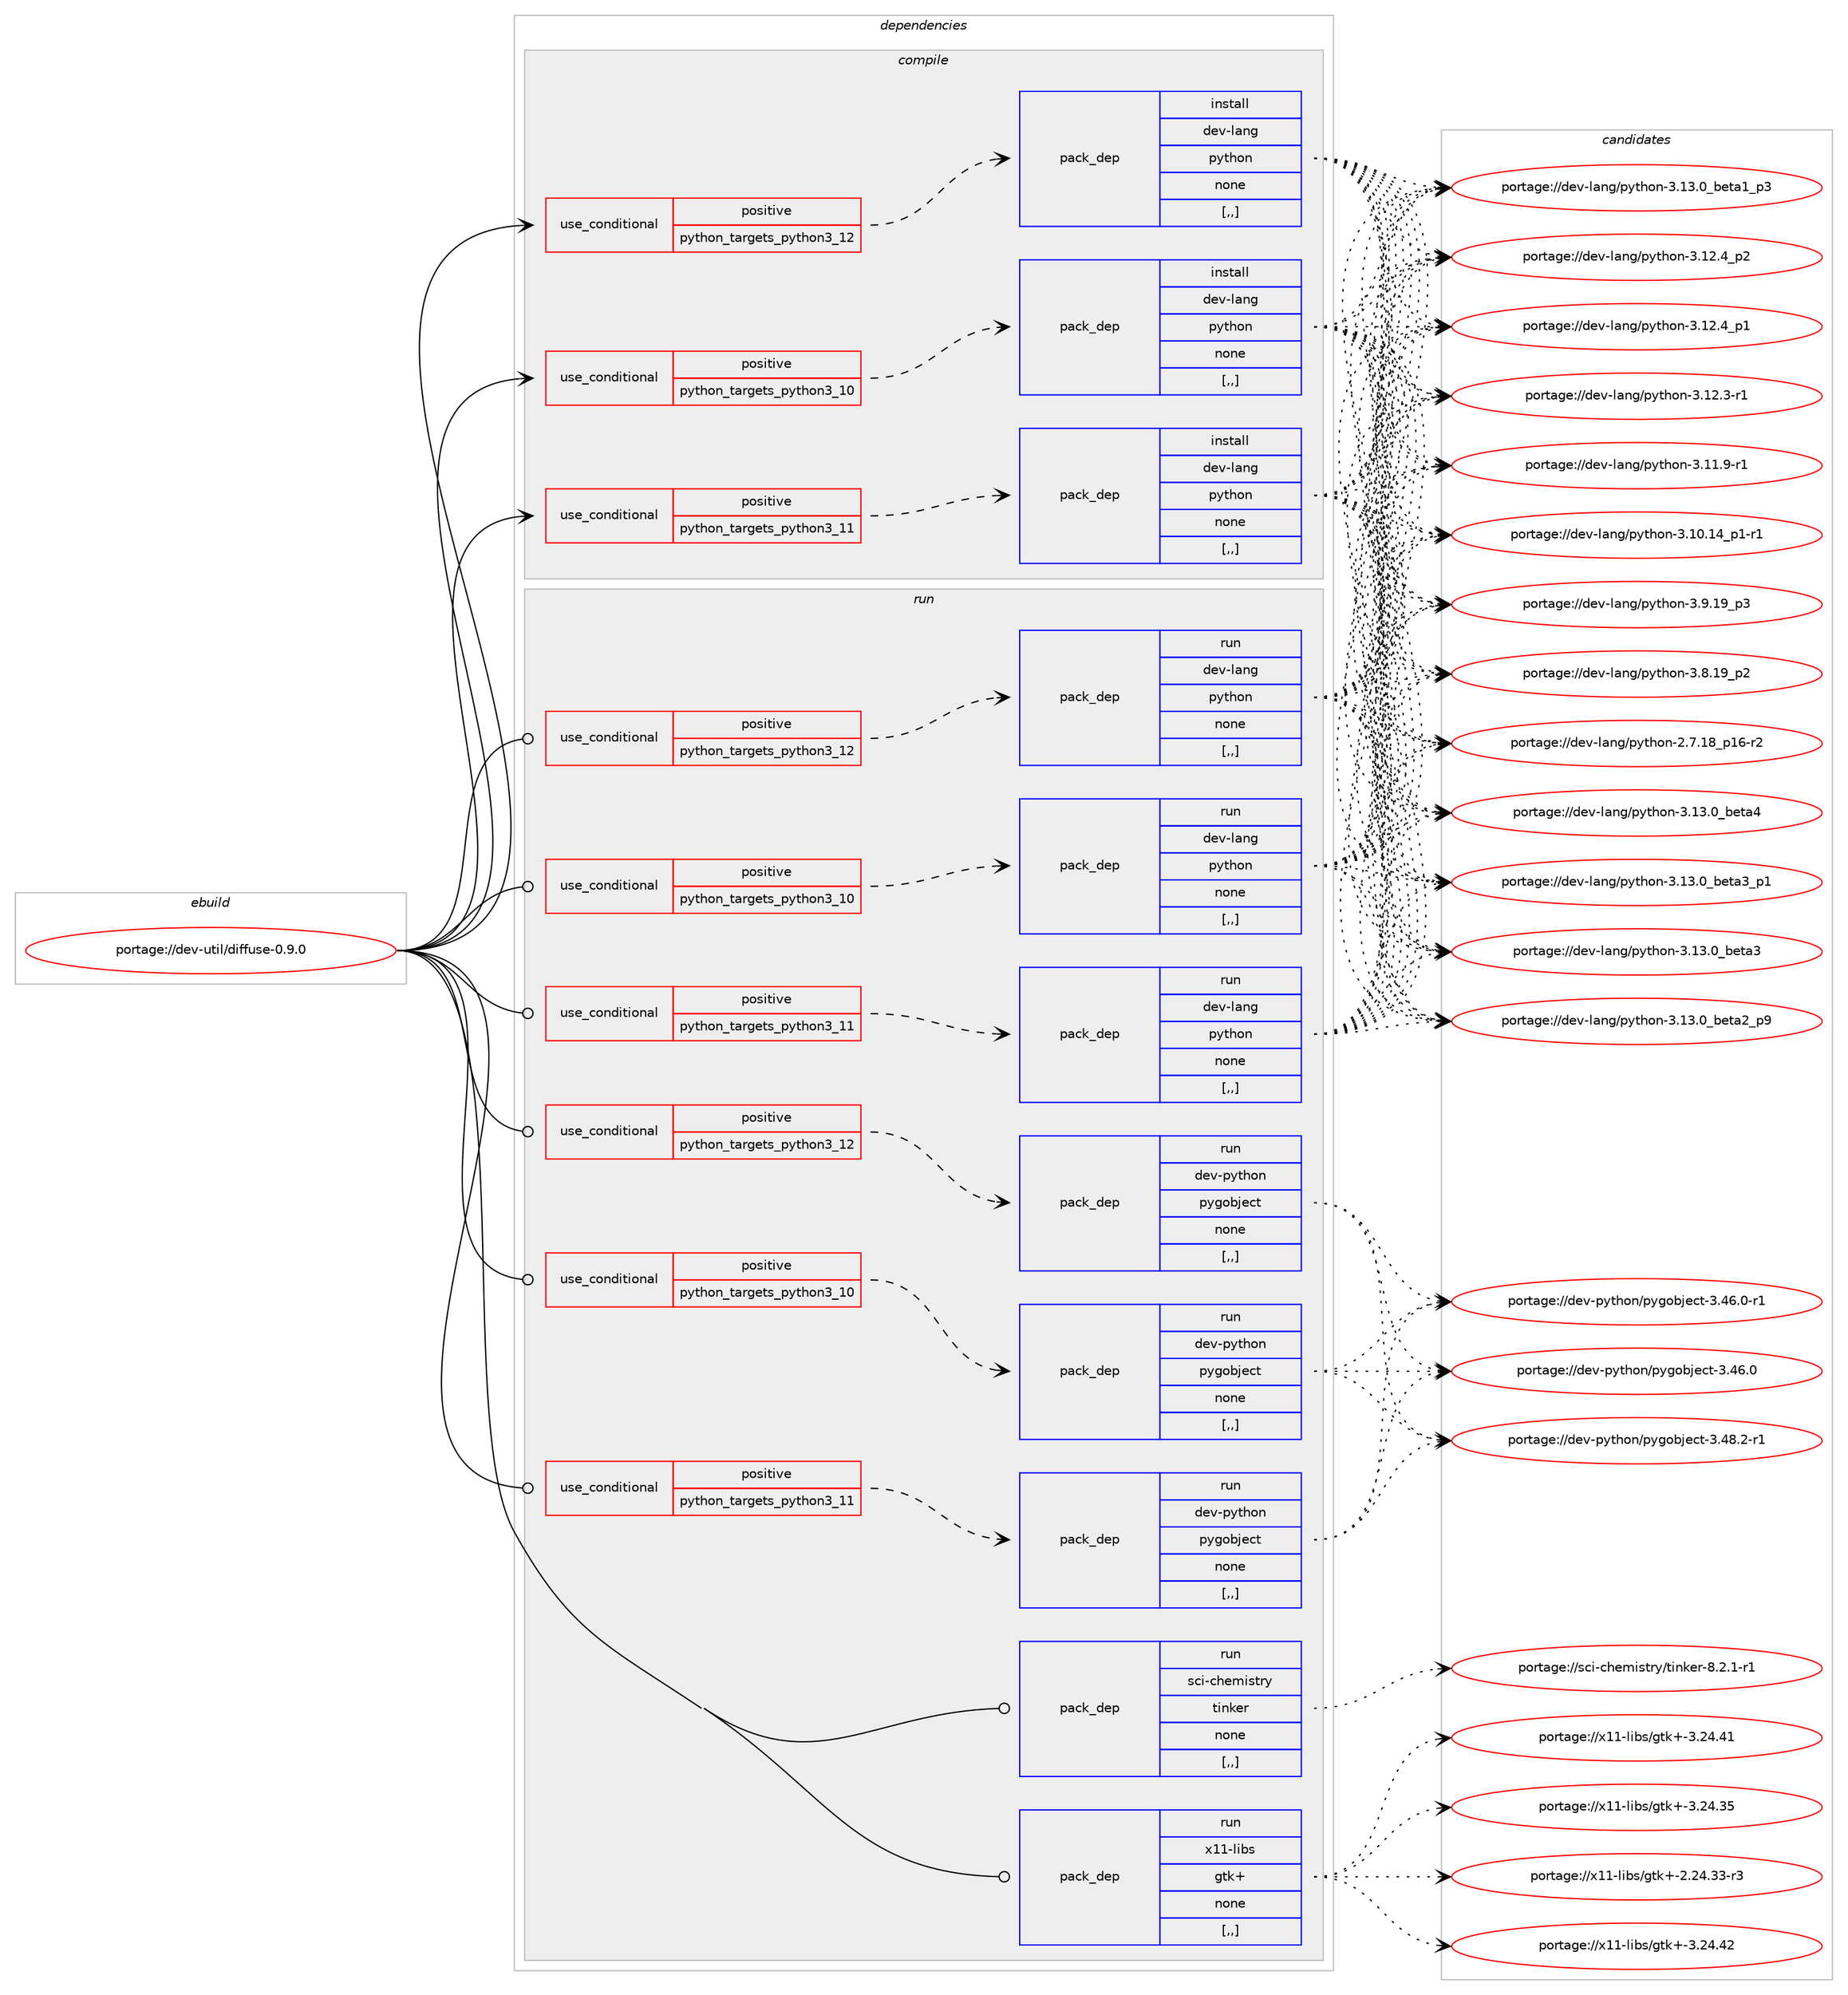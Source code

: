 digraph prolog {

# *************
# Graph options
# *************

newrank=true;
concentrate=true;
compound=true;
graph [rankdir=LR,fontname=Helvetica,fontsize=10,ranksep=1.5];#, ranksep=2.5, nodesep=0.2];
edge  [arrowhead=vee];
node  [fontname=Helvetica,fontsize=10];

# **********
# The ebuild
# **********

subgraph cluster_leftcol {
color=gray;
label=<<i>ebuild</i>>;
id [label="portage://dev-util/diffuse-0.9.0", color=red, width=4, href="../dev-util/diffuse-0.9.0.svg"];
}

# ****************
# The dependencies
# ****************

subgraph cluster_midcol {
color=gray;
label=<<i>dependencies</i>>;
subgraph cluster_compile {
fillcolor="#eeeeee";
style=filled;
label=<<i>compile</i>>;
subgraph cond60312 {
dependency213930 [label=<<TABLE BORDER="0" CELLBORDER="1" CELLSPACING="0" CELLPADDING="4"><TR><TD ROWSPAN="3" CELLPADDING="10">use_conditional</TD></TR><TR><TD>positive</TD></TR><TR><TD>python_targets_python3_10</TD></TR></TABLE>>, shape=none, color=red];
subgraph pack152215 {
dependency213931 [label=<<TABLE BORDER="0" CELLBORDER="1" CELLSPACING="0" CELLPADDING="4" WIDTH="220"><TR><TD ROWSPAN="6" CELLPADDING="30">pack_dep</TD></TR><TR><TD WIDTH="110">install</TD></TR><TR><TD>dev-lang</TD></TR><TR><TD>python</TD></TR><TR><TD>none</TD></TR><TR><TD>[,,]</TD></TR></TABLE>>, shape=none, color=blue];
}
dependency213930:e -> dependency213931:w [weight=20,style="dashed",arrowhead="vee"];
}
id:e -> dependency213930:w [weight=20,style="solid",arrowhead="vee"];
subgraph cond60313 {
dependency213932 [label=<<TABLE BORDER="0" CELLBORDER="1" CELLSPACING="0" CELLPADDING="4"><TR><TD ROWSPAN="3" CELLPADDING="10">use_conditional</TD></TR><TR><TD>positive</TD></TR><TR><TD>python_targets_python3_11</TD></TR></TABLE>>, shape=none, color=red];
subgraph pack152216 {
dependency213933 [label=<<TABLE BORDER="0" CELLBORDER="1" CELLSPACING="0" CELLPADDING="4" WIDTH="220"><TR><TD ROWSPAN="6" CELLPADDING="30">pack_dep</TD></TR><TR><TD WIDTH="110">install</TD></TR><TR><TD>dev-lang</TD></TR><TR><TD>python</TD></TR><TR><TD>none</TD></TR><TR><TD>[,,]</TD></TR></TABLE>>, shape=none, color=blue];
}
dependency213932:e -> dependency213933:w [weight=20,style="dashed",arrowhead="vee"];
}
id:e -> dependency213932:w [weight=20,style="solid",arrowhead="vee"];
subgraph cond60314 {
dependency213934 [label=<<TABLE BORDER="0" CELLBORDER="1" CELLSPACING="0" CELLPADDING="4"><TR><TD ROWSPAN="3" CELLPADDING="10">use_conditional</TD></TR><TR><TD>positive</TD></TR><TR><TD>python_targets_python3_12</TD></TR></TABLE>>, shape=none, color=red];
subgraph pack152217 {
dependency213935 [label=<<TABLE BORDER="0" CELLBORDER="1" CELLSPACING="0" CELLPADDING="4" WIDTH="220"><TR><TD ROWSPAN="6" CELLPADDING="30">pack_dep</TD></TR><TR><TD WIDTH="110">install</TD></TR><TR><TD>dev-lang</TD></TR><TR><TD>python</TD></TR><TR><TD>none</TD></TR><TR><TD>[,,]</TD></TR></TABLE>>, shape=none, color=blue];
}
dependency213934:e -> dependency213935:w [weight=20,style="dashed",arrowhead="vee"];
}
id:e -> dependency213934:w [weight=20,style="solid",arrowhead="vee"];
}
subgraph cluster_compileandrun {
fillcolor="#eeeeee";
style=filled;
label=<<i>compile and run</i>>;
}
subgraph cluster_run {
fillcolor="#eeeeee";
style=filled;
label=<<i>run</i>>;
subgraph cond60315 {
dependency213936 [label=<<TABLE BORDER="0" CELLBORDER="1" CELLSPACING="0" CELLPADDING="4"><TR><TD ROWSPAN="3" CELLPADDING="10">use_conditional</TD></TR><TR><TD>positive</TD></TR><TR><TD>python_targets_python3_10</TD></TR></TABLE>>, shape=none, color=red];
subgraph pack152218 {
dependency213937 [label=<<TABLE BORDER="0" CELLBORDER="1" CELLSPACING="0" CELLPADDING="4" WIDTH="220"><TR><TD ROWSPAN="6" CELLPADDING="30">pack_dep</TD></TR><TR><TD WIDTH="110">run</TD></TR><TR><TD>dev-lang</TD></TR><TR><TD>python</TD></TR><TR><TD>none</TD></TR><TR><TD>[,,]</TD></TR></TABLE>>, shape=none, color=blue];
}
dependency213936:e -> dependency213937:w [weight=20,style="dashed",arrowhead="vee"];
}
id:e -> dependency213936:w [weight=20,style="solid",arrowhead="odot"];
subgraph cond60316 {
dependency213938 [label=<<TABLE BORDER="0" CELLBORDER="1" CELLSPACING="0" CELLPADDING="4"><TR><TD ROWSPAN="3" CELLPADDING="10">use_conditional</TD></TR><TR><TD>positive</TD></TR><TR><TD>python_targets_python3_10</TD></TR></TABLE>>, shape=none, color=red];
subgraph pack152219 {
dependency213939 [label=<<TABLE BORDER="0" CELLBORDER="1" CELLSPACING="0" CELLPADDING="4" WIDTH="220"><TR><TD ROWSPAN="6" CELLPADDING="30">pack_dep</TD></TR><TR><TD WIDTH="110">run</TD></TR><TR><TD>dev-python</TD></TR><TR><TD>pygobject</TD></TR><TR><TD>none</TD></TR><TR><TD>[,,]</TD></TR></TABLE>>, shape=none, color=blue];
}
dependency213938:e -> dependency213939:w [weight=20,style="dashed",arrowhead="vee"];
}
id:e -> dependency213938:w [weight=20,style="solid",arrowhead="odot"];
subgraph cond60317 {
dependency213940 [label=<<TABLE BORDER="0" CELLBORDER="1" CELLSPACING="0" CELLPADDING="4"><TR><TD ROWSPAN="3" CELLPADDING="10">use_conditional</TD></TR><TR><TD>positive</TD></TR><TR><TD>python_targets_python3_11</TD></TR></TABLE>>, shape=none, color=red];
subgraph pack152220 {
dependency213941 [label=<<TABLE BORDER="0" CELLBORDER="1" CELLSPACING="0" CELLPADDING="4" WIDTH="220"><TR><TD ROWSPAN="6" CELLPADDING="30">pack_dep</TD></TR><TR><TD WIDTH="110">run</TD></TR><TR><TD>dev-lang</TD></TR><TR><TD>python</TD></TR><TR><TD>none</TD></TR><TR><TD>[,,]</TD></TR></TABLE>>, shape=none, color=blue];
}
dependency213940:e -> dependency213941:w [weight=20,style="dashed",arrowhead="vee"];
}
id:e -> dependency213940:w [weight=20,style="solid",arrowhead="odot"];
subgraph cond60318 {
dependency213942 [label=<<TABLE BORDER="0" CELLBORDER="1" CELLSPACING="0" CELLPADDING="4"><TR><TD ROWSPAN="3" CELLPADDING="10">use_conditional</TD></TR><TR><TD>positive</TD></TR><TR><TD>python_targets_python3_11</TD></TR></TABLE>>, shape=none, color=red];
subgraph pack152221 {
dependency213943 [label=<<TABLE BORDER="0" CELLBORDER="1" CELLSPACING="0" CELLPADDING="4" WIDTH="220"><TR><TD ROWSPAN="6" CELLPADDING="30">pack_dep</TD></TR><TR><TD WIDTH="110">run</TD></TR><TR><TD>dev-python</TD></TR><TR><TD>pygobject</TD></TR><TR><TD>none</TD></TR><TR><TD>[,,]</TD></TR></TABLE>>, shape=none, color=blue];
}
dependency213942:e -> dependency213943:w [weight=20,style="dashed",arrowhead="vee"];
}
id:e -> dependency213942:w [weight=20,style="solid",arrowhead="odot"];
subgraph cond60319 {
dependency213944 [label=<<TABLE BORDER="0" CELLBORDER="1" CELLSPACING="0" CELLPADDING="4"><TR><TD ROWSPAN="3" CELLPADDING="10">use_conditional</TD></TR><TR><TD>positive</TD></TR><TR><TD>python_targets_python3_12</TD></TR></TABLE>>, shape=none, color=red];
subgraph pack152222 {
dependency213945 [label=<<TABLE BORDER="0" CELLBORDER="1" CELLSPACING="0" CELLPADDING="4" WIDTH="220"><TR><TD ROWSPAN="6" CELLPADDING="30">pack_dep</TD></TR><TR><TD WIDTH="110">run</TD></TR><TR><TD>dev-lang</TD></TR><TR><TD>python</TD></TR><TR><TD>none</TD></TR><TR><TD>[,,]</TD></TR></TABLE>>, shape=none, color=blue];
}
dependency213944:e -> dependency213945:w [weight=20,style="dashed",arrowhead="vee"];
}
id:e -> dependency213944:w [weight=20,style="solid",arrowhead="odot"];
subgraph cond60320 {
dependency213946 [label=<<TABLE BORDER="0" CELLBORDER="1" CELLSPACING="0" CELLPADDING="4"><TR><TD ROWSPAN="3" CELLPADDING="10">use_conditional</TD></TR><TR><TD>positive</TD></TR><TR><TD>python_targets_python3_12</TD></TR></TABLE>>, shape=none, color=red];
subgraph pack152223 {
dependency213947 [label=<<TABLE BORDER="0" CELLBORDER="1" CELLSPACING="0" CELLPADDING="4" WIDTH="220"><TR><TD ROWSPAN="6" CELLPADDING="30">pack_dep</TD></TR><TR><TD WIDTH="110">run</TD></TR><TR><TD>dev-python</TD></TR><TR><TD>pygobject</TD></TR><TR><TD>none</TD></TR><TR><TD>[,,]</TD></TR></TABLE>>, shape=none, color=blue];
}
dependency213946:e -> dependency213947:w [weight=20,style="dashed",arrowhead="vee"];
}
id:e -> dependency213946:w [weight=20,style="solid",arrowhead="odot"];
subgraph pack152224 {
dependency213948 [label=<<TABLE BORDER="0" CELLBORDER="1" CELLSPACING="0" CELLPADDING="4" WIDTH="220"><TR><TD ROWSPAN="6" CELLPADDING="30">pack_dep</TD></TR><TR><TD WIDTH="110">run</TD></TR><TR><TD>x11-libs</TD></TR><TR><TD>gtk+</TD></TR><TR><TD>none</TD></TR><TR><TD>[,,]</TD></TR></TABLE>>, shape=none, color=blue];
}
id:e -> dependency213948:w [weight=20,style="solid",arrowhead="odot"];
subgraph pack152225 {
dependency213949 [label=<<TABLE BORDER="0" CELLBORDER="1" CELLSPACING="0" CELLPADDING="4" WIDTH="220"><TR><TD ROWSPAN="6" CELLPADDING="30">pack_dep</TD></TR><TR><TD WIDTH="110">run</TD></TR><TR><TD>sci-chemistry</TD></TR><TR><TD>tinker</TD></TR><TR><TD>none</TD></TR><TR><TD>[,,]</TD></TR></TABLE>>, shape=none, color=blue];
}
id:e -> dependency213949:w [weight=20,style="solid",arrowhead="odot"];
}
}

# **************
# The candidates
# **************

subgraph cluster_choices {
rank=same;
color=gray;
label=<<i>candidates</i>>;

subgraph choice152215 {
color=black;
nodesep=1;
choice1001011184510897110103471121211161041111104551464951464895981011169752 [label="portage://dev-lang/python-3.13.0_beta4", color=red, width=4,href="../dev-lang/python-3.13.0_beta4.svg"];
choice10010111845108971101034711212111610411111045514649514648959810111697519511249 [label="portage://dev-lang/python-3.13.0_beta3_p1", color=red, width=4,href="../dev-lang/python-3.13.0_beta3_p1.svg"];
choice1001011184510897110103471121211161041111104551464951464895981011169751 [label="portage://dev-lang/python-3.13.0_beta3", color=red, width=4,href="../dev-lang/python-3.13.0_beta3.svg"];
choice10010111845108971101034711212111610411111045514649514648959810111697509511257 [label="portage://dev-lang/python-3.13.0_beta2_p9", color=red, width=4,href="../dev-lang/python-3.13.0_beta2_p9.svg"];
choice10010111845108971101034711212111610411111045514649514648959810111697499511251 [label="portage://dev-lang/python-3.13.0_beta1_p3", color=red, width=4,href="../dev-lang/python-3.13.0_beta1_p3.svg"];
choice100101118451089711010347112121116104111110455146495046529511250 [label="portage://dev-lang/python-3.12.4_p2", color=red, width=4,href="../dev-lang/python-3.12.4_p2.svg"];
choice100101118451089711010347112121116104111110455146495046529511249 [label="portage://dev-lang/python-3.12.4_p1", color=red, width=4,href="../dev-lang/python-3.12.4_p1.svg"];
choice100101118451089711010347112121116104111110455146495046514511449 [label="portage://dev-lang/python-3.12.3-r1", color=red, width=4,href="../dev-lang/python-3.12.3-r1.svg"];
choice100101118451089711010347112121116104111110455146494946574511449 [label="portage://dev-lang/python-3.11.9-r1", color=red, width=4,href="../dev-lang/python-3.11.9-r1.svg"];
choice100101118451089711010347112121116104111110455146494846495295112494511449 [label="portage://dev-lang/python-3.10.14_p1-r1", color=red, width=4,href="../dev-lang/python-3.10.14_p1-r1.svg"];
choice100101118451089711010347112121116104111110455146574649579511251 [label="portage://dev-lang/python-3.9.19_p3", color=red, width=4,href="../dev-lang/python-3.9.19_p3.svg"];
choice100101118451089711010347112121116104111110455146564649579511250 [label="portage://dev-lang/python-3.8.19_p2", color=red, width=4,href="../dev-lang/python-3.8.19_p2.svg"];
choice100101118451089711010347112121116104111110455046554649569511249544511450 [label="portage://dev-lang/python-2.7.18_p16-r2", color=red, width=4,href="../dev-lang/python-2.7.18_p16-r2.svg"];
dependency213931:e -> choice1001011184510897110103471121211161041111104551464951464895981011169752:w [style=dotted,weight="100"];
dependency213931:e -> choice10010111845108971101034711212111610411111045514649514648959810111697519511249:w [style=dotted,weight="100"];
dependency213931:e -> choice1001011184510897110103471121211161041111104551464951464895981011169751:w [style=dotted,weight="100"];
dependency213931:e -> choice10010111845108971101034711212111610411111045514649514648959810111697509511257:w [style=dotted,weight="100"];
dependency213931:e -> choice10010111845108971101034711212111610411111045514649514648959810111697499511251:w [style=dotted,weight="100"];
dependency213931:e -> choice100101118451089711010347112121116104111110455146495046529511250:w [style=dotted,weight="100"];
dependency213931:e -> choice100101118451089711010347112121116104111110455146495046529511249:w [style=dotted,weight="100"];
dependency213931:e -> choice100101118451089711010347112121116104111110455146495046514511449:w [style=dotted,weight="100"];
dependency213931:e -> choice100101118451089711010347112121116104111110455146494946574511449:w [style=dotted,weight="100"];
dependency213931:e -> choice100101118451089711010347112121116104111110455146494846495295112494511449:w [style=dotted,weight="100"];
dependency213931:e -> choice100101118451089711010347112121116104111110455146574649579511251:w [style=dotted,weight="100"];
dependency213931:e -> choice100101118451089711010347112121116104111110455146564649579511250:w [style=dotted,weight="100"];
dependency213931:e -> choice100101118451089711010347112121116104111110455046554649569511249544511450:w [style=dotted,weight="100"];
}
subgraph choice152216 {
color=black;
nodesep=1;
choice1001011184510897110103471121211161041111104551464951464895981011169752 [label="portage://dev-lang/python-3.13.0_beta4", color=red, width=4,href="../dev-lang/python-3.13.0_beta4.svg"];
choice10010111845108971101034711212111610411111045514649514648959810111697519511249 [label="portage://dev-lang/python-3.13.0_beta3_p1", color=red, width=4,href="../dev-lang/python-3.13.0_beta3_p1.svg"];
choice1001011184510897110103471121211161041111104551464951464895981011169751 [label="portage://dev-lang/python-3.13.0_beta3", color=red, width=4,href="../dev-lang/python-3.13.0_beta3.svg"];
choice10010111845108971101034711212111610411111045514649514648959810111697509511257 [label="portage://dev-lang/python-3.13.0_beta2_p9", color=red, width=4,href="../dev-lang/python-3.13.0_beta2_p9.svg"];
choice10010111845108971101034711212111610411111045514649514648959810111697499511251 [label="portage://dev-lang/python-3.13.0_beta1_p3", color=red, width=4,href="../dev-lang/python-3.13.0_beta1_p3.svg"];
choice100101118451089711010347112121116104111110455146495046529511250 [label="portage://dev-lang/python-3.12.4_p2", color=red, width=4,href="../dev-lang/python-3.12.4_p2.svg"];
choice100101118451089711010347112121116104111110455146495046529511249 [label="portage://dev-lang/python-3.12.4_p1", color=red, width=4,href="../dev-lang/python-3.12.4_p1.svg"];
choice100101118451089711010347112121116104111110455146495046514511449 [label="portage://dev-lang/python-3.12.3-r1", color=red, width=4,href="../dev-lang/python-3.12.3-r1.svg"];
choice100101118451089711010347112121116104111110455146494946574511449 [label="portage://dev-lang/python-3.11.9-r1", color=red, width=4,href="../dev-lang/python-3.11.9-r1.svg"];
choice100101118451089711010347112121116104111110455146494846495295112494511449 [label="portage://dev-lang/python-3.10.14_p1-r1", color=red, width=4,href="../dev-lang/python-3.10.14_p1-r1.svg"];
choice100101118451089711010347112121116104111110455146574649579511251 [label="portage://dev-lang/python-3.9.19_p3", color=red, width=4,href="../dev-lang/python-3.9.19_p3.svg"];
choice100101118451089711010347112121116104111110455146564649579511250 [label="portage://dev-lang/python-3.8.19_p2", color=red, width=4,href="../dev-lang/python-3.8.19_p2.svg"];
choice100101118451089711010347112121116104111110455046554649569511249544511450 [label="portage://dev-lang/python-2.7.18_p16-r2", color=red, width=4,href="../dev-lang/python-2.7.18_p16-r2.svg"];
dependency213933:e -> choice1001011184510897110103471121211161041111104551464951464895981011169752:w [style=dotted,weight="100"];
dependency213933:e -> choice10010111845108971101034711212111610411111045514649514648959810111697519511249:w [style=dotted,weight="100"];
dependency213933:e -> choice1001011184510897110103471121211161041111104551464951464895981011169751:w [style=dotted,weight="100"];
dependency213933:e -> choice10010111845108971101034711212111610411111045514649514648959810111697509511257:w [style=dotted,weight="100"];
dependency213933:e -> choice10010111845108971101034711212111610411111045514649514648959810111697499511251:w [style=dotted,weight="100"];
dependency213933:e -> choice100101118451089711010347112121116104111110455146495046529511250:w [style=dotted,weight="100"];
dependency213933:e -> choice100101118451089711010347112121116104111110455146495046529511249:w [style=dotted,weight="100"];
dependency213933:e -> choice100101118451089711010347112121116104111110455146495046514511449:w [style=dotted,weight="100"];
dependency213933:e -> choice100101118451089711010347112121116104111110455146494946574511449:w [style=dotted,weight="100"];
dependency213933:e -> choice100101118451089711010347112121116104111110455146494846495295112494511449:w [style=dotted,weight="100"];
dependency213933:e -> choice100101118451089711010347112121116104111110455146574649579511251:w [style=dotted,weight="100"];
dependency213933:e -> choice100101118451089711010347112121116104111110455146564649579511250:w [style=dotted,weight="100"];
dependency213933:e -> choice100101118451089711010347112121116104111110455046554649569511249544511450:w [style=dotted,weight="100"];
}
subgraph choice152217 {
color=black;
nodesep=1;
choice1001011184510897110103471121211161041111104551464951464895981011169752 [label="portage://dev-lang/python-3.13.0_beta4", color=red, width=4,href="../dev-lang/python-3.13.0_beta4.svg"];
choice10010111845108971101034711212111610411111045514649514648959810111697519511249 [label="portage://dev-lang/python-3.13.0_beta3_p1", color=red, width=4,href="../dev-lang/python-3.13.0_beta3_p1.svg"];
choice1001011184510897110103471121211161041111104551464951464895981011169751 [label="portage://dev-lang/python-3.13.0_beta3", color=red, width=4,href="../dev-lang/python-3.13.0_beta3.svg"];
choice10010111845108971101034711212111610411111045514649514648959810111697509511257 [label="portage://dev-lang/python-3.13.0_beta2_p9", color=red, width=4,href="../dev-lang/python-3.13.0_beta2_p9.svg"];
choice10010111845108971101034711212111610411111045514649514648959810111697499511251 [label="portage://dev-lang/python-3.13.0_beta1_p3", color=red, width=4,href="../dev-lang/python-3.13.0_beta1_p3.svg"];
choice100101118451089711010347112121116104111110455146495046529511250 [label="portage://dev-lang/python-3.12.4_p2", color=red, width=4,href="../dev-lang/python-3.12.4_p2.svg"];
choice100101118451089711010347112121116104111110455146495046529511249 [label="portage://dev-lang/python-3.12.4_p1", color=red, width=4,href="../dev-lang/python-3.12.4_p1.svg"];
choice100101118451089711010347112121116104111110455146495046514511449 [label="portage://dev-lang/python-3.12.3-r1", color=red, width=4,href="../dev-lang/python-3.12.3-r1.svg"];
choice100101118451089711010347112121116104111110455146494946574511449 [label="portage://dev-lang/python-3.11.9-r1", color=red, width=4,href="../dev-lang/python-3.11.9-r1.svg"];
choice100101118451089711010347112121116104111110455146494846495295112494511449 [label="portage://dev-lang/python-3.10.14_p1-r1", color=red, width=4,href="../dev-lang/python-3.10.14_p1-r1.svg"];
choice100101118451089711010347112121116104111110455146574649579511251 [label="portage://dev-lang/python-3.9.19_p3", color=red, width=4,href="../dev-lang/python-3.9.19_p3.svg"];
choice100101118451089711010347112121116104111110455146564649579511250 [label="portage://dev-lang/python-3.8.19_p2", color=red, width=4,href="../dev-lang/python-3.8.19_p2.svg"];
choice100101118451089711010347112121116104111110455046554649569511249544511450 [label="portage://dev-lang/python-2.7.18_p16-r2", color=red, width=4,href="../dev-lang/python-2.7.18_p16-r2.svg"];
dependency213935:e -> choice1001011184510897110103471121211161041111104551464951464895981011169752:w [style=dotted,weight="100"];
dependency213935:e -> choice10010111845108971101034711212111610411111045514649514648959810111697519511249:w [style=dotted,weight="100"];
dependency213935:e -> choice1001011184510897110103471121211161041111104551464951464895981011169751:w [style=dotted,weight="100"];
dependency213935:e -> choice10010111845108971101034711212111610411111045514649514648959810111697509511257:w [style=dotted,weight="100"];
dependency213935:e -> choice10010111845108971101034711212111610411111045514649514648959810111697499511251:w [style=dotted,weight="100"];
dependency213935:e -> choice100101118451089711010347112121116104111110455146495046529511250:w [style=dotted,weight="100"];
dependency213935:e -> choice100101118451089711010347112121116104111110455146495046529511249:w [style=dotted,weight="100"];
dependency213935:e -> choice100101118451089711010347112121116104111110455146495046514511449:w [style=dotted,weight="100"];
dependency213935:e -> choice100101118451089711010347112121116104111110455146494946574511449:w [style=dotted,weight="100"];
dependency213935:e -> choice100101118451089711010347112121116104111110455146494846495295112494511449:w [style=dotted,weight="100"];
dependency213935:e -> choice100101118451089711010347112121116104111110455146574649579511251:w [style=dotted,weight="100"];
dependency213935:e -> choice100101118451089711010347112121116104111110455146564649579511250:w [style=dotted,weight="100"];
dependency213935:e -> choice100101118451089711010347112121116104111110455046554649569511249544511450:w [style=dotted,weight="100"];
}
subgraph choice152218 {
color=black;
nodesep=1;
choice1001011184510897110103471121211161041111104551464951464895981011169752 [label="portage://dev-lang/python-3.13.0_beta4", color=red, width=4,href="../dev-lang/python-3.13.0_beta4.svg"];
choice10010111845108971101034711212111610411111045514649514648959810111697519511249 [label="portage://dev-lang/python-3.13.0_beta3_p1", color=red, width=4,href="../dev-lang/python-3.13.0_beta3_p1.svg"];
choice1001011184510897110103471121211161041111104551464951464895981011169751 [label="portage://dev-lang/python-3.13.0_beta3", color=red, width=4,href="../dev-lang/python-3.13.0_beta3.svg"];
choice10010111845108971101034711212111610411111045514649514648959810111697509511257 [label="portage://dev-lang/python-3.13.0_beta2_p9", color=red, width=4,href="../dev-lang/python-3.13.0_beta2_p9.svg"];
choice10010111845108971101034711212111610411111045514649514648959810111697499511251 [label="portage://dev-lang/python-3.13.0_beta1_p3", color=red, width=4,href="../dev-lang/python-3.13.0_beta1_p3.svg"];
choice100101118451089711010347112121116104111110455146495046529511250 [label="portage://dev-lang/python-3.12.4_p2", color=red, width=4,href="../dev-lang/python-3.12.4_p2.svg"];
choice100101118451089711010347112121116104111110455146495046529511249 [label="portage://dev-lang/python-3.12.4_p1", color=red, width=4,href="../dev-lang/python-3.12.4_p1.svg"];
choice100101118451089711010347112121116104111110455146495046514511449 [label="portage://dev-lang/python-3.12.3-r1", color=red, width=4,href="../dev-lang/python-3.12.3-r1.svg"];
choice100101118451089711010347112121116104111110455146494946574511449 [label="portage://dev-lang/python-3.11.9-r1", color=red, width=4,href="../dev-lang/python-3.11.9-r1.svg"];
choice100101118451089711010347112121116104111110455146494846495295112494511449 [label="portage://dev-lang/python-3.10.14_p1-r1", color=red, width=4,href="../dev-lang/python-3.10.14_p1-r1.svg"];
choice100101118451089711010347112121116104111110455146574649579511251 [label="portage://dev-lang/python-3.9.19_p3", color=red, width=4,href="../dev-lang/python-3.9.19_p3.svg"];
choice100101118451089711010347112121116104111110455146564649579511250 [label="portage://dev-lang/python-3.8.19_p2", color=red, width=4,href="../dev-lang/python-3.8.19_p2.svg"];
choice100101118451089711010347112121116104111110455046554649569511249544511450 [label="portage://dev-lang/python-2.7.18_p16-r2", color=red, width=4,href="../dev-lang/python-2.7.18_p16-r2.svg"];
dependency213937:e -> choice1001011184510897110103471121211161041111104551464951464895981011169752:w [style=dotted,weight="100"];
dependency213937:e -> choice10010111845108971101034711212111610411111045514649514648959810111697519511249:w [style=dotted,weight="100"];
dependency213937:e -> choice1001011184510897110103471121211161041111104551464951464895981011169751:w [style=dotted,weight="100"];
dependency213937:e -> choice10010111845108971101034711212111610411111045514649514648959810111697509511257:w [style=dotted,weight="100"];
dependency213937:e -> choice10010111845108971101034711212111610411111045514649514648959810111697499511251:w [style=dotted,weight="100"];
dependency213937:e -> choice100101118451089711010347112121116104111110455146495046529511250:w [style=dotted,weight="100"];
dependency213937:e -> choice100101118451089711010347112121116104111110455146495046529511249:w [style=dotted,weight="100"];
dependency213937:e -> choice100101118451089711010347112121116104111110455146495046514511449:w [style=dotted,weight="100"];
dependency213937:e -> choice100101118451089711010347112121116104111110455146494946574511449:w [style=dotted,weight="100"];
dependency213937:e -> choice100101118451089711010347112121116104111110455146494846495295112494511449:w [style=dotted,weight="100"];
dependency213937:e -> choice100101118451089711010347112121116104111110455146574649579511251:w [style=dotted,weight="100"];
dependency213937:e -> choice100101118451089711010347112121116104111110455146564649579511250:w [style=dotted,weight="100"];
dependency213937:e -> choice100101118451089711010347112121116104111110455046554649569511249544511450:w [style=dotted,weight="100"];
}
subgraph choice152219 {
color=black;
nodesep=1;
choice10010111845112121116104111110471121211031119810610199116455146525646504511449 [label="portage://dev-python/pygobject-3.48.2-r1", color=red, width=4,href="../dev-python/pygobject-3.48.2-r1.svg"];
choice10010111845112121116104111110471121211031119810610199116455146525446484511449 [label="portage://dev-python/pygobject-3.46.0-r1", color=red, width=4,href="../dev-python/pygobject-3.46.0-r1.svg"];
choice1001011184511212111610411111047112121103111981061019911645514652544648 [label="portage://dev-python/pygobject-3.46.0", color=red, width=4,href="../dev-python/pygobject-3.46.0.svg"];
dependency213939:e -> choice10010111845112121116104111110471121211031119810610199116455146525646504511449:w [style=dotted,weight="100"];
dependency213939:e -> choice10010111845112121116104111110471121211031119810610199116455146525446484511449:w [style=dotted,weight="100"];
dependency213939:e -> choice1001011184511212111610411111047112121103111981061019911645514652544648:w [style=dotted,weight="100"];
}
subgraph choice152220 {
color=black;
nodesep=1;
choice1001011184510897110103471121211161041111104551464951464895981011169752 [label="portage://dev-lang/python-3.13.0_beta4", color=red, width=4,href="../dev-lang/python-3.13.0_beta4.svg"];
choice10010111845108971101034711212111610411111045514649514648959810111697519511249 [label="portage://dev-lang/python-3.13.0_beta3_p1", color=red, width=4,href="../dev-lang/python-3.13.0_beta3_p1.svg"];
choice1001011184510897110103471121211161041111104551464951464895981011169751 [label="portage://dev-lang/python-3.13.0_beta3", color=red, width=4,href="../dev-lang/python-3.13.0_beta3.svg"];
choice10010111845108971101034711212111610411111045514649514648959810111697509511257 [label="portage://dev-lang/python-3.13.0_beta2_p9", color=red, width=4,href="../dev-lang/python-3.13.0_beta2_p9.svg"];
choice10010111845108971101034711212111610411111045514649514648959810111697499511251 [label="portage://dev-lang/python-3.13.0_beta1_p3", color=red, width=4,href="../dev-lang/python-3.13.0_beta1_p3.svg"];
choice100101118451089711010347112121116104111110455146495046529511250 [label="portage://dev-lang/python-3.12.4_p2", color=red, width=4,href="../dev-lang/python-3.12.4_p2.svg"];
choice100101118451089711010347112121116104111110455146495046529511249 [label="portage://dev-lang/python-3.12.4_p1", color=red, width=4,href="../dev-lang/python-3.12.4_p1.svg"];
choice100101118451089711010347112121116104111110455146495046514511449 [label="portage://dev-lang/python-3.12.3-r1", color=red, width=4,href="../dev-lang/python-3.12.3-r1.svg"];
choice100101118451089711010347112121116104111110455146494946574511449 [label="portage://dev-lang/python-3.11.9-r1", color=red, width=4,href="../dev-lang/python-3.11.9-r1.svg"];
choice100101118451089711010347112121116104111110455146494846495295112494511449 [label="portage://dev-lang/python-3.10.14_p1-r1", color=red, width=4,href="../dev-lang/python-3.10.14_p1-r1.svg"];
choice100101118451089711010347112121116104111110455146574649579511251 [label="portage://dev-lang/python-3.9.19_p3", color=red, width=4,href="../dev-lang/python-3.9.19_p3.svg"];
choice100101118451089711010347112121116104111110455146564649579511250 [label="portage://dev-lang/python-3.8.19_p2", color=red, width=4,href="../dev-lang/python-3.8.19_p2.svg"];
choice100101118451089711010347112121116104111110455046554649569511249544511450 [label="portage://dev-lang/python-2.7.18_p16-r2", color=red, width=4,href="../dev-lang/python-2.7.18_p16-r2.svg"];
dependency213941:e -> choice1001011184510897110103471121211161041111104551464951464895981011169752:w [style=dotted,weight="100"];
dependency213941:e -> choice10010111845108971101034711212111610411111045514649514648959810111697519511249:w [style=dotted,weight="100"];
dependency213941:e -> choice1001011184510897110103471121211161041111104551464951464895981011169751:w [style=dotted,weight="100"];
dependency213941:e -> choice10010111845108971101034711212111610411111045514649514648959810111697509511257:w [style=dotted,weight="100"];
dependency213941:e -> choice10010111845108971101034711212111610411111045514649514648959810111697499511251:w [style=dotted,weight="100"];
dependency213941:e -> choice100101118451089711010347112121116104111110455146495046529511250:w [style=dotted,weight="100"];
dependency213941:e -> choice100101118451089711010347112121116104111110455146495046529511249:w [style=dotted,weight="100"];
dependency213941:e -> choice100101118451089711010347112121116104111110455146495046514511449:w [style=dotted,weight="100"];
dependency213941:e -> choice100101118451089711010347112121116104111110455146494946574511449:w [style=dotted,weight="100"];
dependency213941:e -> choice100101118451089711010347112121116104111110455146494846495295112494511449:w [style=dotted,weight="100"];
dependency213941:e -> choice100101118451089711010347112121116104111110455146574649579511251:w [style=dotted,weight="100"];
dependency213941:e -> choice100101118451089711010347112121116104111110455146564649579511250:w [style=dotted,weight="100"];
dependency213941:e -> choice100101118451089711010347112121116104111110455046554649569511249544511450:w [style=dotted,weight="100"];
}
subgraph choice152221 {
color=black;
nodesep=1;
choice10010111845112121116104111110471121211031119810610199116455146525646504511449 [label="portage://dev-python/pygobject-3.48.2-r1", color=red, width=4,href="../dev-python/pygobject-3.48.2-r1.svg"];
choice10010111845112121116104111110471121211031119810610199116455146525446484511449 [label="portage://dev-python/pygobject-3.46.0-r1", color=red, width=4,href="../dev-python/pygobject-3.46.0-r1.svg"];
choice1001011184511212111610411111047112121103111981061019911645514652544648 [label="portage://dev-python/pygobject-3.46.0", color=red, width=4,href="../dev-python/pygobject-3.46.0.svg"];
dependency213943:e -> choice10010111845112121116104111110471121211031119810610199116455146525646504511449:w [style=dotted,weight="100"];
dependency213943:e -> choice10010111845112121116104111110471121211031119810610199116455146525446484511449:w [style=dotted,weight="100"];
dependency213943:e -> choice1001011184511212111610411111047112121103111981061019911645514652544648:w [style=dotted,weight="100"];
}
subgraph choice152222 {
color=black;
nodesep=1;
choice1001011184510897110103471121211161041111104551464951464895981011169752 [label="portage://dev-lang/python-3.13.0_beta4", color=red, width=4,href="../dev-lang/python-3.13.0_beta4.svg"];
choice10010111845108971101034711212111610411111045514649514648959810111697519511249 [label="portage://dev-lang/python-3.13.0_beta3_p1", color=red, width=4,href="../dev-lang/python-3.13.0_beta3_p1.svg"];
choice1001011184510897110103471121211161041111104551464951464895981011169751 [label="portage://dev-lang/python-3.13.0_beta3", color=red, width=4,href="../dev-lang/python-3.13.0_beta3.svg"];
choice10010111845108971101034711212111610411111045514649514648959810111697509511257 [label="portage://dev-lang/python-3.13.0_beta2_p9", color=red, width=4,href="../dev-lang/python-3.13.0_beta2_p9.svg"];
choice10010111845108971101034711212111610411111045514649514648959810111697499511251 [label="portage://dev-lang/python-3.13.0_beta1_p3", color=red, width=4,href="../dev-lang/python-3.13.0_beta1_p3.svg"];
choice100101118451089711010347112121116104111110455146495046529511250 [label="portage://dev-lang/python-3.12.4_p2", color=red, width=4,href="../dev-lang/python-3.12.4_p2.svg"];
choice100101118451089711010347112121116104111110455146495046529511249 [label="portage://dev-lang/python-3.12.4_p1", color=red, width=4,href="../dev-lang/python-3.12.4_p1.svg"];
choice100101118451089711010347112121116104111110455146495046514511449 [label="portage://dev-lang/python-3.12.3-r1", color=red, width=4,href="../dev-lang/python-3.12.3-r1.svg"];
choice100101118451089711010347112121116104111110455146494946574511449 [label="portage://dev-lang/python-3.11.9-r1", color=red, width=4,href="../dev-lang/python-3.11.9-r1.svg"];
choice100101118451089711010347112121116104111110455146494846495295112494511449 [label="portage://dev-lang/python-3.10.14_p1-r1", color=red, width=4,href="../dev-lang/python-3.10.14_p1-r1.svg"];
choice100101118451089711010347112121116104111110455146574649579511251 [label="portage://dev-lang/python-3.9.19_p3", color=red, width=4,href="../dev-lang/python-3.9.19_p3.svg"];
choice100101118451089711010347112121116104111110455146564649579511250 [label="portage://dev-lang/python-3.8.19_p2", color=red, width=4,href="../dev-lang/python-3.8.19_p2.svg"];
choice100101118451089711010347112121116104111110455046554649569511249544511450 [label="portage://dev-lang/python-2.7.18_p16-r2", color=red, width=4,href="../dev-lang/python-2.7.18_p16-r2.svg"];
dependency213945:e -> choice1001011184510897110103471121211161041111104551464951464895981011169752:w [style=dotted,weight="100"];
dependency213945:e -> choice10010111845108971101034711212111610411111045514649514648959810111697519511249:w [style=dotted,weight="100"];
dependency213945:e -> choice1001011184510897110103471121211161041111104551464951464895981011169751:w [style=dotted,weight="100"];
dependency213945:e -> choice10010111845108971101034711212111610411111045514649514648959810111697509511257:w [style=dotted,weight="100"];
dependency213945:e -> choice10010111845108971101034711212111610411111045514649514648959810111697499511251:w [style=dotted,weight="100"];
dependency213945:e -> choice100101118451089711010347112121116104111110455146495046529511250:w [style=dotted,weight="100"];
dependency213945:e -> choice100101118451089711010347112121116104111110455146495046529511249:w [style=dotted,weight="100"];
dependency213945:e -> choice100101118451089711010347112121116104111110455146495046514511449:w [style=dotted,weight="100"];
dependency213945:e -> choice100101118451089711010347112121116104111110455146494946574511449:w [style=dotted,weight="100"];
dependency213945:e -> choice100101118451089711010347112121116104111110455146494846495295112494511449:w [style=dotted,weight="100"];
dependency213945:e -> choice100101118451089711010347112121116104111110455146574649579511251:w [style=dotted,weight="100"];
dependency213945:e -> choice100101118451089711010347112121116104111110455146564649579511250:w [style=dotted,weight="100"];
dependency213945:e -> choice100101118451089711010347112121116104111110455046554649569511249544511450:w [style=dotted,weight="100"];
}
subgraph choice152223 {
color=black;
nodesep=1;
choice10010111845112121116104111110471121211031119810610199116455146525646504511449 [label="portage://dev-python/pygobject-3.48.2-r1", color=red, width=4,href="../dev-python/pygobject-3.48.2-r1.svg"];
choice10010111845112121116104111110471121211031119810610199116455146525446484511449 [label="portage://dev-python/pygobject-3.46.0-r1", color=red, width=4,href="../dev-python/pygobject-3.46.0-r1.svg"];
choice1001011184511212111610411111047112121103111981061019911645514652544648 [label="portage://dev-python/pygobject-3.46.0", color=red, width=4,href="../dev-python/pygobject-3.46.0.svg"];
dependency213947:e -> choice10010111845112121116104111110471121211031119810610199116455146525646504511449:w [style=dotted,weight="100"];
dependency213947:e -> choice10010111845112121116104111110471121211031119810610199116455146525446484511449:w [style=dotted,weight="100"];
dependency213947:e -> choice1001011184511212111610411111047112121103111981061019911645514652544648:w [style=dotted,weight="100"];
}
subgraph choice152224 {
color=black;
nodesep=1;
choice1204949451081059811547103116107434551465052465250 [label="portage://x11-libs/gtk+-3.24.42", color=red, width=4,href="../x11-libs/gtk+-3.24.42.svg"];
choice1204949451081059811547103116107434551465052465249 [label="portage://x11-libs/gtk+-3.24.41", color=red, width=4,href="../x11-libs/gtk+-3.24.41.svg"];
choice1204949451081059811547103116107434551465052465153 [label="portage://x11-libs/gtk+-3.24.35", color=red, width=4,href="../x11-libs/gtk+-3.24.35.svg"];
choice12049494510810598115471031161074345504650524651514511451 [label="portage://x11-libs/gtk+-2.24.33-r3", color=red, width=4,href="../x11-libs/gtk+-2.24.33-r3.svg"];
dependency213948:e -> choice1204949451081059811547103116107434551465052465250:w [style=dotted,weight="100"];
dependency213948:e -> choice1204949451081059811547103116107434551465052465249:w [style=dotted,weight="100"];
dependency213948:e -> choice1204949451081059811547103116107434551465052465153:w [style=dotted,weight="100"];
dependency213948:e -> choice12049494510810598115471031161074345504650524651514511451:w [style=dotted,weight="100"];
}
subgraph choice152225 {
color=black;
nodesep=1;
choice115991054599104101109105115116114121471161051101071011144556465046494511449 [label="portage://sci-chemistry/tinker-8.2.1-r1", color=red, width=4,href="../sci-chemistry/tinker-8.2.1-r1.svg"];
dependency213949:e -> choice115991054599104101109105115116114121471161051101071011144556465046494511449:w [style=dotted,weight="100"];
}
}

}
